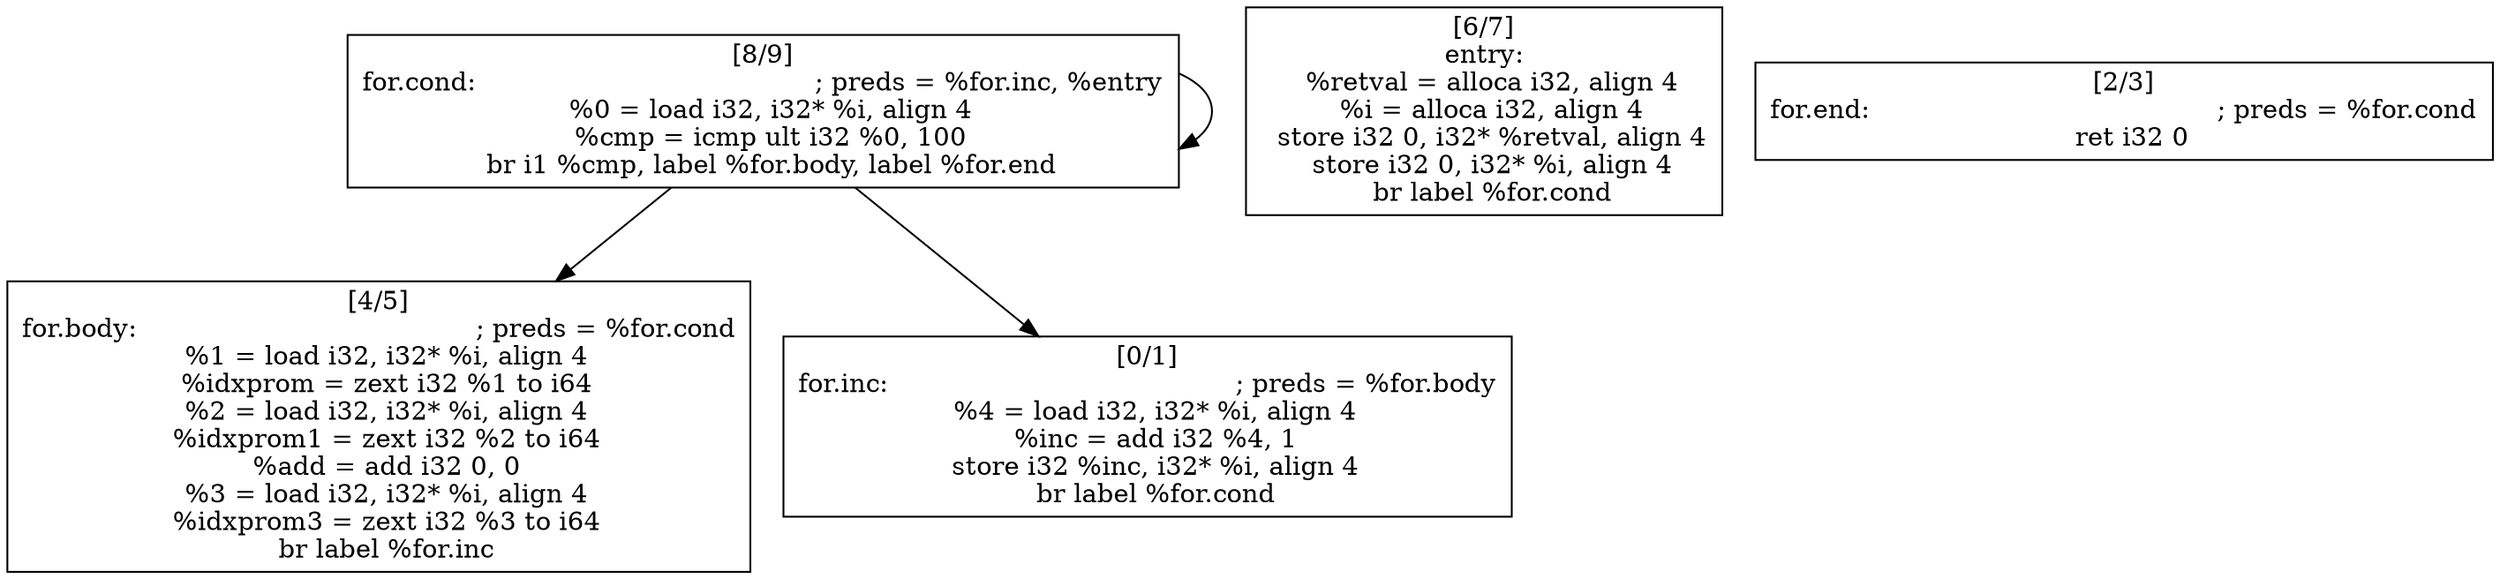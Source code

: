 
digraph G {


node9 [label="[8/9]
for.cond:                                         ; preds = %for.inc, %entry
  %0 = load i32, i32* %i, align 4
  %cmp = icmp ult i32 %0, 100
  br i1 %cmp, label %for.body, label %for.end
",shape=rectangle ]
node7 [label="[4/5]
for.body:                                         ; preds = %for.cond
  %1 = load i32, i32* %i, align 4
  %idxprom = zext i32 %1 to i64
  %2 = load i32, i32* %i, align 4
  %idxprom1 = zext i32 %2 to i64
  %add = add i32 0, 0
  %3 = load i32, i32* %i, align 4
  %idxprom3 = zext i32 %3 to i64
  br label %for.inc
",shape=rectangle ]
node8 [label="[6/7]
entry:
  %retval = alloca i32, align 4
  %i = alloca i32, align 4
  store i32 0, i32* %retval, align 4
  store i32 0, i32* %i, align 4
  br label %for.cond
",shape=rectangle ]
node5 [label="[0/1]
for.inc:                                          ; preds = %for.body
  %4 = load i32, i32* %i, align 4
  %inc = add i32 %4, 1
  store i32 %inc, i32* %i, align 4
  br label %for.cond
",shape=rectangle ]
node6 [label="[2/3]
for.end:                                          ; preds = %for.cond
  ret i32 0
",shape=rectangle ]

node9->node5 [ ]
node9->node7 [ ]
node9->node9 [ ]


}
